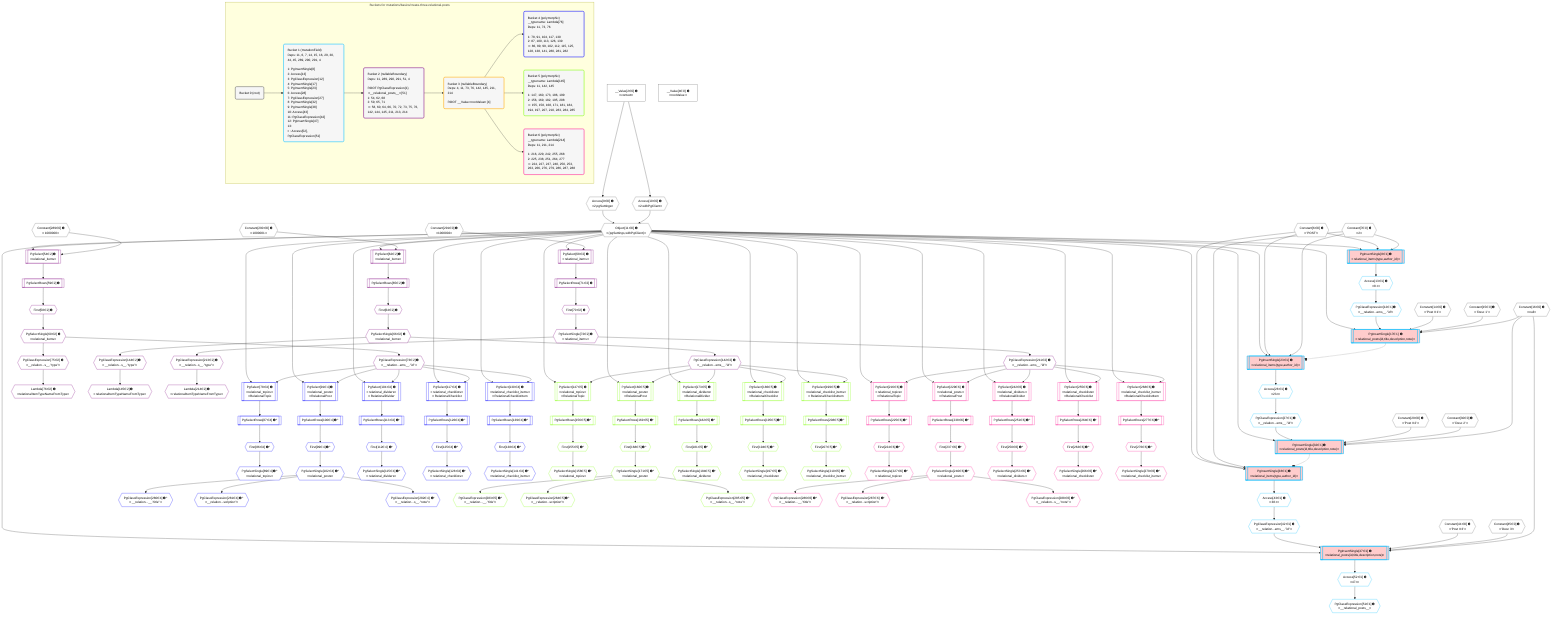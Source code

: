 %%{init: {'themeVariables': { 'fontSize': '12px'}}}%%
graph TD
    classDef path fill:#eee,stroke:#000,color:#000
    classDef plan fill:#fff,stroke-width:1px,color:#000
    classDef itemplan fill:#fff,stroke-width:2px,color:#000
    classDef unbatchedplan fill:#dff,stroke-width:1px,color:#000
    classDef sideeffectplan fill:#fcc,stroke-width:2px,color:#000
    classDef bucket fill:#f6f6f6,color:#000,stroke-width:2px,text-align:left

    subgraph "Buckets for mutations/basics/create-three-relational-posts"
    Bucket0("Bucket 0 (root)"):::bucket
    Bucket1("Bucket 1 (mutationField)<br />Deps: 11, 6, 7, 14, 15, 16, 29, 30, 44, 45, 289, 290, 291, 4<br /><br />1: PgInsertSingle[8]<br />2: Access[13]<br />3: PgClassExpression[12]<br />4: PgInsertSingle[17]<br />5: PgInsertSingle[23]<br />6: Access[28]<br />7: PgClassExpression[27]<br />8: PgInsertSingle[32]<br />9: PgInsertSingle[38]<br />10: Access[43]<br />11: PgClassExpression[42]<br />12: PgInsertSingle[47]<br />13: <br />ᐳ: Access[52], PgClassExpression[51]"):::bucket
    Bucket2("Bucket 2 (nullableBoundary)<br />Deps: 11, 289, 290, 291, 51, 4<br /><br />ROOT PgClassExpression{1}ᐸ__relational_posts__ᐳ[51]<br />1: 54, 62, 68<br />2: 59, 65, 71<br />ᐳ: 58, 60, 64, 66, 70, 72, 73, 75, 76, 142, 144, 145, 211, 213, 214"):::bucket
    Bucket3("Bucket 3 (nullableBoundary)<br />Deps: 4, 11, 73, 76, 142, 145, 211, 214<br /><br />ROOT __ValueᐸrootValueᐳ[4]"):::bucket
    Bucket4("Bucket 4 (polymorphic)<br />__typename: Lambda[76]<br />Deps: 11, 73, 76<br /><br />1: 78, 91, 104, 117, 130<br />2: 87, 100, 113, 126, 139<br />ᐳ: 86, 89, 99, 102, 112, 115, 125, 128, 138, 141, 280, 281, 282"):::bucket
    Bucket5("Bucket 5 (polymorphic)<br />__typename: Lambda[145]<br />Deps: 11, 142, 145<br /><br />1: 147, 160, 173, 186, 199<br />2: 156, 169, 182, 195, 208<br />ᐳ: 155, 158, 168, 171, 181, 184, 194, 197, 207, 210, 283, 284, 285"):::bucket
    Bucket6("Bucket 6 (polymorphic)<br />__typename: Lambda[214]<br />Deps: 11, 211, 214<br /><br />1: 216, 229, 242, 255, 268<br />2: 225, 238, 251, 264, 277<br />ᐳ: 224, 227, 237, 240, 250, 253, 263, 266, 276, 279, 286, 287, 288"):::bucket
    end
    Bucket0 --> Bucket1
    Bucket1 --> Bucket2
    Bucket2 --> Bucket3
    Bucket3 --> Bucket4 & Bucket5 & Bucket6

    %% plan dependencies
    Object11{{"Object[11∈0] ➊<br />ᐸ{pgSettings,withPgClient}ᐳ"}}:::plan
    Access9{{"Access[9∈0] ➊<br />ᐸ2.pgSettingsᐳ"}}:::plan
    Access10{{"Access[10∈0] ➊<br />ᐸ2.withPgClientᐳ"}}:::plan
    Access9 & Access10 --> Object11
    __Value2["__Value[2∈0] ➊<br />ᐸcontextᐳ"]:::plan
    __Value2 --> Access9
    __Value2 --> Access10
    __Value4["__Value[4∈0] ➊<br />ᐸrootValueᐳ"]:::plan
    Constant6{{"Constant[6∈0] ➊<br />ᐸ'POST'ᐳ"}}:::plan
    Constant7{{"Constant[7∈0] ➊<br />ᐸ2ᐳ"}}:::plan
    Constant14{{"Constant[14∈0] ➊<br />ᐸ'Post ꖛ1'ᐳ"}}:::plan
    Constant15{{"Constant[15∈0] ➊<br />ᐸ'Desc 1'ᐳ"}}:::plan
    Constant16{{"Constant[16∈0] ➊<br />ᐸnullᐳ"}}:::plan
    Constant29{{"Constant[29∈0] ➊<br />ᐸ'Post ꖛ2'ᐳ"}}:::plan
    Constant30{{"Constant[30∈0] ➊<br />ᐸ'Desc 2'ᐳ"}}:::plan
    Constant44{{"Constant[44∈0] ➊<br />ᐸ'Post ꖛ3'ᐳ"}}:::plan
    Constant45{{"Constant[45∈0] ➊<br />ᐸ'Desc 3'ᐳ"}}:::plan
    Constant289{{"Constant[289∈0] ➊<br />ᐸ1000000ᐳ"}}:::plan
    Constant290{{"Constant[290∈0] ➊<br />ᐸ1000001ᐳ"}}:::plan
    Constant291{{"Constant[291∈0] ➊<br />ᐸ1000002ᐳ"}}:::plan
    PgInsertSingle17[["PgInsertSingle[17∈1] ➊<br />ᐸrelational_posts(id,title,description,note)ᐳ"]]:::sideeffectplan
    PgClassExpression12{{"PgClassExpression[12∈1] ➊<br />ᐸ__relation...ems__.”id”ᐳ"}}:::plan
    Object11 & PgClassExpression12 & Constant14 & Constant15 & Constant16 --> PgInsertSingle17
    PgInsertSingle32[["PgInsertSingle[32∈1] ➊<br />ᐸrelational_posts(id,title,description,note)ᐳ"]]:::sideeffectplan
    PgClassExpression27{{"PgClassExpression[27∈1] ➊<br />ᐸ__relation...ems__.”id”ᐳ"}}:::plan
    Object11 & PgClassExpression27 & Constant29 & Constant30 & Constant16 --> PgInsertSingle32
    PgInsertSingle47[["PgInsertSingle[47∈1] ➊<br />ᐸrelational_posts(id,title,description,note)ᐳ"]]:::sideeffectplan
    PgClassExpression42{{"PgClassExpression[42∈1] ➊<br />ᐸ__relation...ems__.”id”ᐳ"}}:::plan
    Object11 & PgClassExpression42 & Constant44 & Constant45 & Constant16 --> PgInsertSingle47
    PgInsertSingle8[["PgInsertSingle[8∈1] ➊<br />ᐸrelational_items(type,author_id)ᐳ"]]:::sideeffectplan
    Object11 & Constant6 & Constant7 --> PgInsertSingle8
    PgInsertSingle23[["PgInsertSingle[23∈1] ➊<br />ᐸrelational_items(type,author_id)ᐳ"]]:::sideeffectplan
    Object11 & Constant6 & Constant7 --> PgInsertSingle23
    PgInsertSingle38[["PgInsertSingle[38∈1] ➊<br />ᐸrelational_items(type,author_id)ᐳ"]]:::sideeffectplan
    Object11 & Constant6 & Constant7 --> PgInsertSingle38
    Access13{{"Access[13∈1] ➊<br />ᐸ8.tᐳ"}}:::plan
    Access13 --> PgClassExpression12
    PgInsertSingle8 --> Access13
    Access28{{"Access[28∈1] ➊<br />ᐸ23.tᐳ"}}:::plan
    Access28 --> PgClassExpression27
    PgInsertSingle23 --> Access28
    Access43{{"Access[43∈1] ➊<br />ᐸ38.tᐳ"}}:::plan
    Access43 --> PgClassExpression42
    PgInsertSingle38 --> Access43
    PgClassExpression51{{"PgClassExpression[51∈1] ➊<br />ᐸ__relational_posts__ᐳ"}}:::plan
    Access52{{"Access[52∈1] ➊<br />ᐸ47.tᐳ"}}:::plan
    Access52 --> PgClassExpression51
    PgInsertSingle47 --> Access52
    PgSelect54[["PgSelect[54∈2] ➊<br />ᐸrelational_itemsᐳ"]]:::plan
    Object11 & Constant289 --> PgSelect54
    PgSelect62[["PgSelect[62∈2] ➊<br />ᐸrelational_itemsᐳ"]]:::plan
    Object11 & Constant290 --> PgSelect62
    PgSelect68[["PgSelect[68∈2] ➊<br />ᐸrelational_itemsᐳ"]]:::plan
    Object11 & Constant291 --> PgSelect68
    First58{{"First[58∈2] ➊"}}:::plan
    PgSelectRows59[["PgSelectRows[59∈2] ➊"]]:::plan
    PgSelectRows59 --> First58
    PgSelect54 --> PgSelectRows59
    PgSelectSingle60{{"PgSelectSingle[60∈2] ➊<br />ᐸrelational_itemsᐳ"}}:::plan
    First58 --> PgSelectSingle60
    First64{{"First[64∈2] ➊"}}:::plan
    PgSelectRows65[["PgSelectRows[65∈2] ➊"]]:::plan
    PgSelectRows65 --> First64
    PgSelect62 --> PgSelectRows65
    PgSelectSingle66{{"PgSelectSingle[66∈2] ➊<br />ᐸrelational_itemsᐳ"}}:::plan
    First64 --> PgSelectSingle66
    First70{{"First[70∈2] ➊"}}:::plan
    PgSelectRows71[["PgSelectRows[71∈2] ➊"]]:::plan
    PgSelectRows71 --> First70
    PgSelect68 --> PgSelectRows71
    PgSelectSingle72{{"PgSelectSingle[72∈2] ➊<br />ᐸrelational_itemsᐳ"}}:::plan
    First70 --> PgSelectSingle72
    PgClassExpression73{{"PgClassExpression[73∈2] ➊<br />ᐸ__relation...ems__.”id”ᐳ"}}:::plan
    PgSelectSingle60 --> PgClassExpression73
    PgClassExpression75{{"PgClassExpression[75∈2] ➊<br />ᐸ__relation...s__.”type”ᐳ"}}:::plan
    PgSelectSingle60 --> PgClassExpression75
    Lambda76{{"Lambda[76∈2] ➊<br />ᐸrelationalItemTypeNameFromTypeᐳ"}}:::plan
    PgClassExpression75 --> Lambda76
    PgClassExpression142{{"PgClassExpression[142∈2] ➊<br />ᐸ__relation...ems__.”id”ᐳ"}}:::plan
    PgSelectSingle66 --> PgClassExpression142
    PgClassExpression144{{"PgClassExpression[144∈2] ➊<br />ᐸ__relation...s__.”type”ᐳ"}}:::plan
    PgSelectSingle66 --> PgClassExpression144
    Lambda145{{"Lambda[145∈2] ➊<br />ᐸrelationalItemTypeNameFromTypeᐳ"}}:::plan
    PgClassExpression144 --> Lambda145
    PgClassExpression211{{"PgClassExpression[211∈2] ➊<br />ᐸ__relation...ems__.”id”ᐳ"}}:::plan
    PgSelectSingle72 --> PgClassExpression211
    PgClassExpression213{{"PgClassExpression[213∈2] ➊<br />ᐸ__relation...s__.”type”ᐳ"}}:::plan
    PgSelectSingle72 --> PgClassExpression213
    Lambda214{{"Lambda[214∈2] ➊<br />ᐸrelationalItemTypeNameFromTypeᐳ"}}:::plan
    PgClassExpression213 --> Lambda214
    PgSelect78[["PgSelect[78∈4] ➊<br />ᐸrelational_topicsᐳ<br />ᐳRelationalTopic"]]:::plan
    Object11 & PgClassExpression73 --> PgSelect78
    PgSelect91[["PgSelect[91∈4] ➊<br />ᐸrelational_postsᐳ<br />ᐳRelationalPost"]]:::plan
    Object11 & PgClassExpression73 --> PgSelect91
    PgSelect104[["PgSelect[104∈4] ➊<br />ᐸrelational_dividersᐳ<br />ᐳRelationalDivider"]]:::plan
    Object11 & PgClassExpression73 --> PgSelect104
    PgSelect117[["PgSelect[117∈4] ➊<br />ᐸrelational_checklistsᐳ<br />ᐳRelationalChecklist"]]:::plan
    Object11 & PgClassExpression73 --> PgSelect117
    PgSelect130[["PgSelect[130∈4] ➊<br />ᐸrelational_checklist_itemsᐳ<br />ᐳRelationalChecklistItem"]]:::plan
    Object11 & PgClassExpression73 --> PgSelect130
    First86{{"First[86∈4] ➊^"}}:::plan
    PgSelectRows87[["PgSelectRows[87∈4] ➊^"]]:::plan
    PgSelectRows87 --> First86
    PgSelect78 --> PgSelectRows87
    PgSelectSingle89{{"PgSelectSingle[89∈4] ➊^<br />ᐸrelational_topicsᐳ"}}:::plan
    First86 --> PgSelectSingle89
    First99{{"First[99∈4] ➊^"}}:::plan
    PgSelectRows100[["PgSelectRows[100∈4] ➊^"]]:::plan
    PgSelectRows100 --> First99
    PgSelect91 --> PgSelectRows100
    PgSelectSingle102{{"PgSelectSingle[102∈4] ➊^<br />ᐸrelational_postsᐳ"}}:::plan
    First99 --> PgSelectSingle102
    First112{{"First[112∈4] ➊^"}}:::plan
    PgSelectRows113[["PgSelectRows[113∈4] ➊^"]]:::plan
    PgSelectRows113 --> First112
    PgSelect104 --> PgSelectRows113
    PgSelectSingle115{{"PgSelectSingle[115∈4] ➊^<br />ᐸrelational_dividersᐳ"}}:::plan
    First112 --> PgSelectSingle115
    First125{{"First[125∈4] ➊^"}}:::plan
    PgSelectRows126[["PgSelectRows[126∈4] ➊^"]]:::plan
    PgSelectRows126 --> First125
    PgSelect117 --> PgSelectRows126
    PgSelectSingle128{{"PgSelectSingle[128∈4] ➊^<br />ᐸrelational_checklistsᐳ"}}:::plan
    First125 --> PgSelectSingle128
    First138{{"First[138∈4] ➊^"}}:::plan
    PgSelectRows139[["PgSelectRows[139∈4] ➊^"]]:::plan
    PgSelectRows139 --> First138
    PgSelect130 --> PgSelectRows139
    PgSelectSingle141{{"PgSelectSingle[141∈4] ➊^<br />ᐸrelational_checklist_itemsᐳ"}}:::plan
    First138 --> PgSelectSingle141
    PgClassExpression280{{"PgClassExpression[280∈4] ➊^<br />ᐸ__relation...__.”title”ᐳ"}}:::plan
    PgSelectSingle102 --> PgClassExpression280
    PgClassExpression281{{"PgClassExpression[281∈4] ➊^<br />ᐸ__relation...scription”ᐳ"}}:::plan
    PgSelectSingle102 --> PgClassExpression281
    PgClassExpression282{{"PgClassExpression[282∈4] ➊^<br />ᐸ__relation...s__.”note”ᐳ"}}:::plan
    PgSelectSingle102 --> PgClassExpression282
    PgSelect147[["PgSelect[147∈5] ➊<br />ᐸrelational_topicsᐳ<br />ᐳRelationalTopic"]]:::plan
    Object11 & PgClassExpression142 --> PgSelect147
    PgSelect160[["PgSelect[160∈5] ➊<br />ᐸrelational_postsᐳ<br />ᐳRelationalPost"]]:::plan
    Object11 & PgClassExpression142 --> PgSelect160
    PgSelect173[["PgSelect[173∈5] ➊<br />ᐸrelational_dividersᐳ<br />ᐳRelationalDivider"]]:::plan
    Object11 & PgClassExpression142 --> PgSelect173
    PgSelect186[["PgSelect[186∈5] ➊<br />ᐸrelational_checklistsᐳ<br />ᐳRelationalChecklist"]]:::plan
    Object11 & PgClassExpression142 --> PgSelect186
    PgSelect199[["PgSelect[199∈5] ➊<br />ᐸrelational_checklist_itemsᐳ<br />ᐳRelationalChecklistItem"]]:::plan
    Object11 & PgClassExpression142 --> PgSelect199
    First155{{"First[155∈5] ➊^"}}:::plan
    PgSelectRows156[["PgSelectRows[156∈5] ➊^"]]:::plan
    PgSelectRows156 --> First155
    PgSelect147 --> PgSelectRows156
    PgSelectSingle158{{"PgSelectSingle[158∈5] ➊^<br />ᐸrelational_topicsᐳ"}}:::plan
    First155 --> PgSelectSingle158
    First168{{"First[168∈5] ➊^"}}:::plan
    PgSelectRows169[["PgSelectRows[169∈5] ➊^"]]:::plan
    PgSelectRows169 --> First168
    PgSelect160 --> PgSelectRows169
    PgSelectSingle171{{"PgSelectSingle[171∈5] ➊^<br />ᐸrelational_postsᐳ"}}:::plan
    First168 --> PgSelectSingle171
    First181{{"First[181∈5] ➊^"}}:::plan
    PgSelectRows182[["PgSelectRows[182∈5] ➊^"]]:::plan
    PgSelectRows182 --> First181
    PgSelect173 --> PgSelectRows182
    PgSelectSingle184{{"PgSelectSingle[184∈5] ➊^<br />ᐸrelational_dividersᐳ"}}:::plan
    First181 --> PgSelectSingle184
    First194{{"First[194∈5] ➊^"}}:::plan
    PgSelectRows195[["PgSelectRows[195∈5] ➊^"]]:::plan
    PgSelectRows195 --> First194
    PgSelect186 --> PgSelectRows195
    PgSelectSingle197{{"PgSelectSingle[197∈5] ➊^<br />ᐸrelational_checklistsᐳ"}}:::plan
    First194 --> PgSelectSingle197
    First207{{"First[207∈5] ➊^"}}:::plan
    PgSelectRows208[["PgSelectRows[208∈5] ➊^"]]:::plan
    PgSelectRows208 --> First207
    PgSelect199 --> PgSelectRows208
    PgSelectSingle210{{"PgSelectSingle[210∈5] ➊^<br />ᐸrelational_checklist_itemsᐳ"}}:::plan
    First207 --> PgSelectSingle210
    PgClassExpression283{{"PgClassExpression[283∈5] ➊^<br />ᐸ__relation...__.”title”ᐳ"}}:::plan
    PgSelectSingle171 --> PgClassExpression283
    PgClassExpression284{{"PgClassExpression[284∈5] ➊^<br />ᐸ__relation...scription”ᐳ"}}:::plan
    PgSelectSingle171 --> PgClassExpression284
    PgClassExpression285{{"PgClassExpression[285∈5] ➊^<br />ᐸ__relation...s__.”note”ᐳ"}}:::plan
    PgSelectSingle171 --> PgClassExpression285
    PgSelect216[["PgSelect[216∈6] ➊<br />ᐸrelational_topicsᐳ<br />ᐳRelationalTopic"]]:::plan
    Object11 & PgClassExpression211 --> PgSelect216
    PgSelect229[["PgSelect[229∈6] ➊<br />ᐸrelational_postsᐳ<br />ᐳRelationalPost"]]:::plan
    Object11 & PgClassExpression211 --> PgSelect229
    PgSelect242[["PgSelect[242∈6] ➊<br />ᐸrelational_dividersᐳ<br />ᐳRelationalDivider"]]:::plan
    Object11 & PgClassExpression211 --> PgSelect242
    PgSelect255[["PgSelect[255∈6] ➊<br />ᐸrelational_checklistsᐳ<br />ᐳRelationalChecklist"]]:::plan
    Object11 & PgClassExpression211 --> PgSelect255
    PgSelect268[["PgSelect[268∈6] ➊<br />ᐸrelational_checklist_itemsᐳ<br />ᐳRelationalChecklistItem"]]:::plan
    Object11 & PgClassExpression211 --> PgSelect268
    First224{{"First[224∈6] ➊^"}}:::plan
    PgSelectRows225[["PgSelectRows[225∈6] ➊^"]]:::plan
    PgSelectRows225 --> First224
    PgSelect216 --> PgSelectRows225
    PgSelectSingle227{{"PgSelectSingle[227∈6] ➊^<br />ᐸrelational_topicsᐳ"}}:::plan
    First224 --> PgSelectSingle227
    First237{{"First[237∈6] ➊^"}}:::plan
    PgSelectRows238[["PgSelectRows[238∈6] ➊^"]]:::plan
    PgSelectRows238 --> First237
    PgSelect229 --> PgSelectRows238
    PgSelectSingle240{{"PgSelectSingle[240∈6] ➊^<br />ᐸrelational_postsᐳ"}}:::plan
    First237 --> PgSelectSingle240
    First250{{"First[250∈6] ➊^"}}:::plan
    PgSelectRows251[["PgSelectRows[251∈6] ➊^"]]:::plan
    PgSelectRows251 --> First250
    PgSelect242 --> PgSelectRows251
    PgSelectSingle253{{"PgSelectSingle[253∈6] ➊^<br />ᐸrelational_dividersᐳ"}}:::plan
    First250 --> PgSelectSingle253
    First263{{"First[263∈6] ➊^"}}:::plan
    PgSelectRows264[["PgSelectRows[264∈6] ➊^"]]:::plan
    PgSelectRows264 --> First263
    PgSelect255 --> PgSelectRows264
    PgSelectSingle266{{"PgSelectSingle[266∈6] ➊^<br />ᐸrelational_checklistsᐳ"}}:::plan
    First263 --> PgSelectSingle266
    First276{{"First[276∈6] ➊^"}}:::plan
    PgSelectRows277[["PgSelectRows[277∈6] ➊^"]]:::plan
    PgSelectRows277 --> First276
    PgSelect268 --> PgSelectRows277
    PgSelectSingle279{{"PgSelectSingle[279∈6] ➊^<br />ᐸrelational_checklist_itemsᐳ"}}:::plan
    First276 --> PgSelectSingle279
    PgClassExpression286{{"PgClassExpression[286∈6] ➊^<br />ᐸ__relation...__.”title”ᐳ"}}:::plan
    PgSelectSingle240 --> PgClassExpression286
    PgClassExpression287{{"PgClassExpression[287∈6] ➊^<br />ᐸ__relation...scription”ᐳ"}}:::plan
    PgSelectSingle240 --> PgClassExpression287
    PgClassExpression288{{"PgClassExpression[288∈6] ➊^<br />ᐸ__relation...s__.”note”ᐳ"}}:::plan
    PgSelectSingle240 --> PgClassExpression288

    %% define steps
    classDef bucket0 stroke:#696969
    class Bucket0,__Value2,__Value4,Constant6,Constant7,Access9,Access10,Object11,Constant14,Constant15,Constant16,Constant29,Constant30,Constant44,Constant45,Constant289,Constant290,Constant291 bucket0
    classDef bucket1 stroke:#00bfff
    class Bucket1,PgInsertSingle8,PgClassExpression12,Access13,PgInsertSingle17,PgInsertSingle23,PgClassExpression27,Access28,PgInsertSingle32,PgInsertSingle38,PgClassExpression42,Access43,PgInsertSingle47,PgClassExpression51,Access52 bucket1
    classDef bucket2 stroke:#7f007f
    class Bucket2,PgSelect54,First58,PgSelectRows59,PgSelectSingle60,PgSelect62,First64,PgSelectRows65,PgSelectSingle66,PgSelect68,First70,PgSelectRows71,PgSelectSingle72,PgClassExpression73,PgClassExpression75,Lambda76,PgClassExpression142,PgClassExpression144,Lambda145,PgClassExpression211,PgClassExpression213,Lambda214 bucket2
    classDef bucket3 stroke:#ffa500
    class Bucket3 bucket3
    classDef bucket4 stroke:#0000ff
    class Bucket4,PgSelect78,First86,PgSelectRows87,PgSelectSingle89,PgSelect91,First99,PgSelectRows100,PgSelectSingle102,PgSelect104,First112,PgSelectRows113,PgSelectSingle115,PgSelect117,First125,PgSelectRows126,PgSelectSingle128,PgSelect130,First138,PgSelectRows139,PgSelectSingle141,PgClassExpression280,PgClassExpression281,PgClassExpression282 bucket4
    classDef bucket5 stroke:#7fff00
    class Bucket5,PgSelect147,First155,PgSelectRows156,PgSelectSingle158,PgSelect160,First168,PgSelectRows169,PgSelectSingle171,PgSelect173,First181,PgSelectRows182,PgSelectSingle184,PgSelect186,First194,PgSelectRows195,PgSelectSingle197,PgSelect199,First207,PgSelectRows208,PgSelectSingle210,PgClassExpression283,PgClassExpression284,PgClassExpression285 bucket5
    classDef bucket6 stroke:#ff1493
    class Bucket6,PgSelect216,First224,PgSelectRows225,PgSelectSingle227,PgSelect229,First237,PgSelectRows238,PgSelectSingle240,PgSelect242,First250,PgSelectRows251,PgSelectSingle253,PgSelect255,First263,PgSelectRows264,PgSelectSingle266,PgSelect268,First276,PgSelectRows277,PgSelectSingle279,PgClassExpression286,PgClassExpression287,PgClassExpression288 bucket6

    %% implicit side effects
    PgInsertSingle17 -.-o PgInsertSingle23
    PgInsertSingle32 -.-o PgInsertSingle38